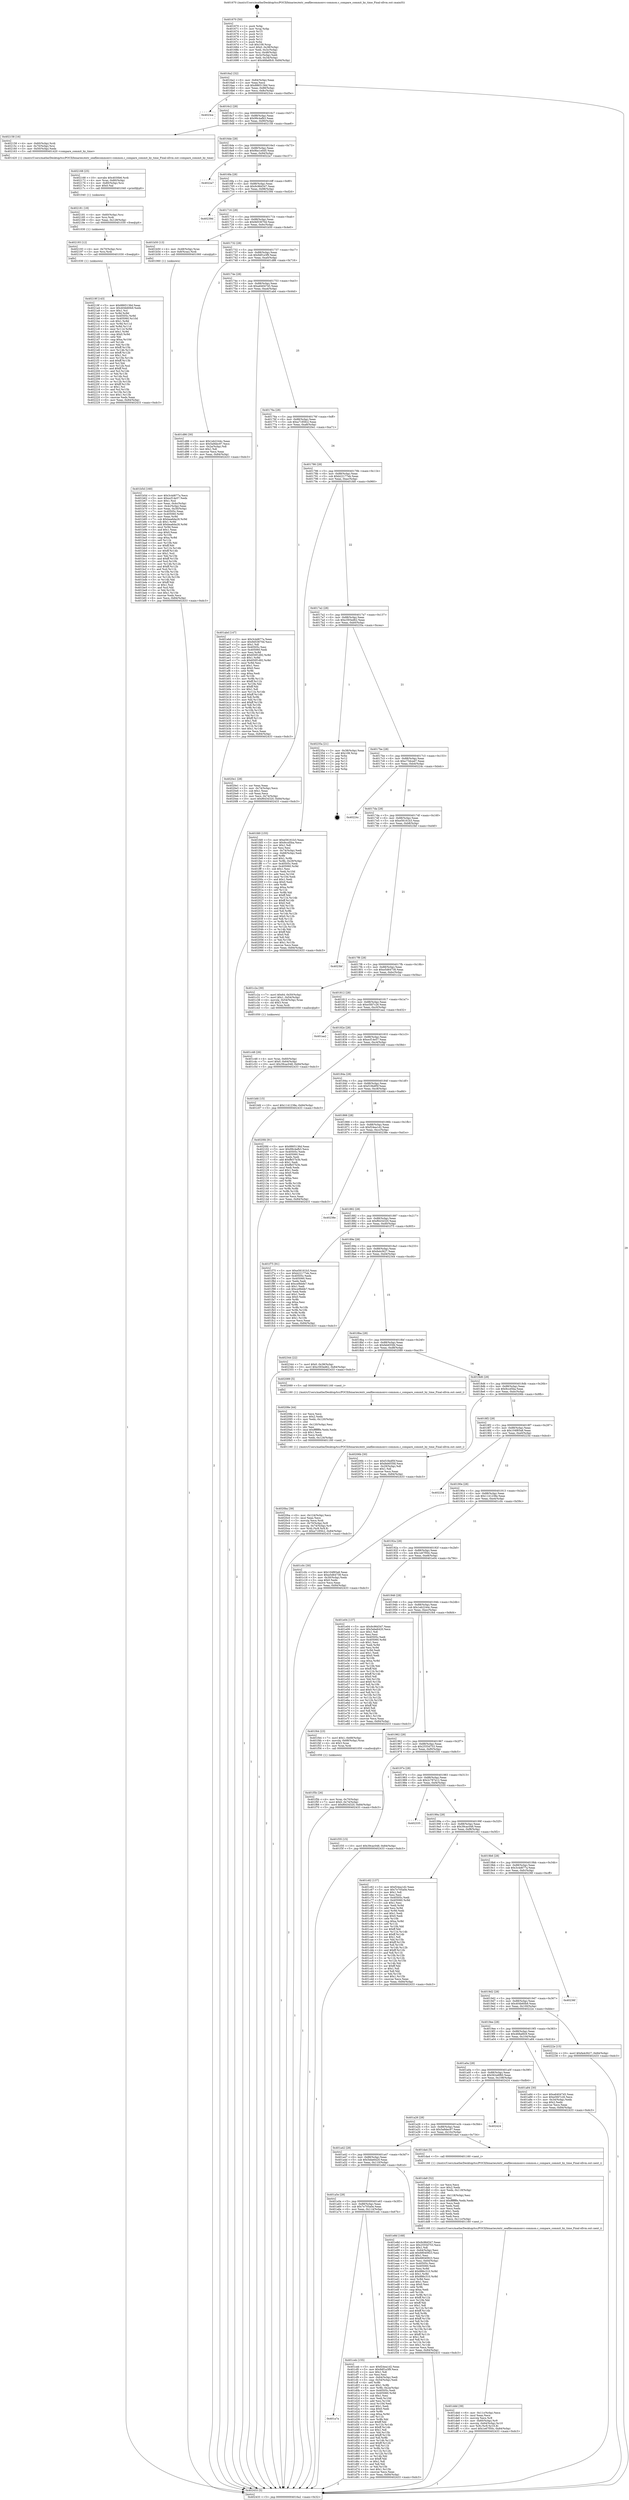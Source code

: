 digraph "0x401670" {
  label = "0x401670 (/mnt/c/Users/mathe/Desktop/tcc/POCII/binaries/extr_seafilecommonvc-common.c_compare_commit_by_time_Final-ollvm.out::main(0))"
  labelloc = "t"
  node[shape=record]

  Entry [label="",width=0.3,height=0.3,shape=circle,fillcolor=black,style=filled]
  "0x4016a2" [label="{
     0x4016a2 [32]\l
     | [instrs]\l
     &nbsp;&nbsp;0x4016a2 \<+6\>: mov -0x84(%rbp),%eax\l
     &nbsp;&nbsp;0x4016a8 \<+2\>: mov %eax,%ecx\l
     &nbsp;&nbsp;0x4016aa \<+6\>: sub $0x8865136d,%ecx\l
     &nbsp;&nbsp;0x4016b0 \<+6\>: mov %eax,-0x88(%rbp)\l
     &nbsp;&nbsp;0x4016b6 \<+6\>: mov %ecx,-0x8c(%rbp)\l
     &nbsp;&nbsp;0x4016bc \<+6\>: je 00000000004023ce \<main+0xd5e\>\l
  }"]
  "0x4023ce" [label="{
     0x4023ce\l
  }", style=dashed]
  "0x4016c2" [label="{
     0x4016c2 [28]\l
     | [instrs]\l
     &nbsp;&nbsp;0x4016c2 \<+5\>: jmp 00000000004016c7 \<main+0x57\>\l
     &nbsp;&nbsp;0x4016c7 \<+6\>: mov -0x88(%rbp),%eax\l
     &nbsp;&nbsp;0x4016cd \<+5\>: sub $0x99c4afb3,%eax\l
     &nbsp;&nbsp;0x4016d2 \<+6\>: mov %eax,-0x90(%rbp)\l
     &nbsp;&nbsp;0x4016d8 \<+6\>: je 0000000000402158 \<main+0xae8\>\l
  }"]
  Exit [label="",width=0.3,height=0.3,shape=circle,fillcolor=black,style=filled,peripheries=2]
  "0x402158" [label="{
     0x402158 [16]\l
     | [instrs]\l
     &nbsp;&nbsp;0x402158 \<+4\>: mov -0x60(%rbp),%rdi\l
     &nbsp;&nbsp;0x40215c \<+4\>: mov -0x70(%rbp),%rsi\l
     &nbsp;&nbsp;0x402160 \<+3\>: mov -0x50(%rbp),%edx\l
     &nbsp;&nbsp;0x402163 \<+5\>: call 0000000000401420 \<compare_commit_by_time\>\l
     | [calls]\l
     &nbsp;&nbsp;0x401420 \{1\} (/mnt/c/Users/mathe/Desktop/tcc/POCII/binaries/extr_seafilecommonvc-common.c_compare_commit_by_time_Final-ollvm.out::compare_commit_by_time)\l
  }"]
  "0x4016de" [label="{
     0x4016de [28]\l
     | [instrs]\l
     &nbsp;&nbsp;0x4016de \<+5\>: jmp 00000000004016e3 \<main+0x73\>\l
     &nbsp;&nbsp;0x4016e3 \<+6\>: mov -0x88(%rbp),%eax\l
     &nbsp;&nbsp;0x4016e9 \<+5\>: sub $0x9be1e0d5,%eax\l
     &nbsp;&nbsp;0x4016ee \<+6\>: mov %eax,-0x94(%rbp)\l
     &nbsp;&nbsp;0x4016f4 \<+6\>: je 00000000004022a7 \<main+0xc37\>\l
  }"]
  "0x40219f" [label="{
     0x40219f [143]\l
     | [instrs]\l
     &nbsp;&nbsp;0x40219f \<+5\>: mov $0x8865136d,%eax\l
     &nbsp;&nbsp;0x4021a4 \<+5\>: mov $0x404b60b9,%edx\l
     &nbsp;&nbsp;0x4021a9 \<+2\>: mov $0x1,%cl\l
     &nbsp;&nbsp;0x4021ab \<+3\>: xor %r8d,%r8d\l
     &nbsp;&nbsp;0x4021ae \<+8\>: mov 0x40505c,%r9d\l
     &nbsp;&nbsp;0x4021b6 \<+8\>: mov 0x405060,%r10d\l
     &nbsp;&nbsp;0x4021be \<+4\>: sub $0x1,%r8d\l
     &nbsp;&nbsp;0x4021c2 \<+3\>: mov %r9d,%r11d\l
     &nbsp;&nbsp;0x4021c5 \<+3\>: add %r8d,%r11d\l
     &nbsp;&nbsp;0x4021c8 \<+4\>: imul %r11d,%r9d\l
     &nbsp;&nbsp;0x4021cc \<+4\>: and $0x1,%r9d\l
     &nbsp;&nbsp;0x4021d0 \<+4\>: cmp $0x0,%r9d\l
     &nbsp;&nbsp;0x4021d4 \<+3\>: sete %bl\l
     &nbsp;&nbsp;0x4021d7 \<+4\>: cmp $0xa,%r10d\l
     &nbsp;&nbsp;0x4021db \<+4\>: setl %r14b\l
     &nbsp;&nbsp;0x4021df \<+3\>: mov %bl,%r15b\l
     &nbsp;&nbsp;0x4021e2 \<+4\>: xor $0xff,%r15b\l
     &nbsp;&nbsp;0x4021e6 \<+3\>: mov %r14b,%r12b\l
     &nbsp;&nbsp;0x4021e9 \<+4\>: xor $0xff,%r12b\l
     &nbsp;&nbsp;0x4021ed \<+3\>: xor $0x1,%cl\l
     &nbsp;&nbsp;0x4021f0 \<+3\>: mov %r15b,%r13b\l
     &nbsp;&nbsp;0x4021f3 \<+4\>: and $0xff,%r13b\l
     &nbsp;&nbsp;0x4021f7 \<+2\>: and %cl,%bl\l
     &nbsp;&nbsp;0x4021f9 \<+3\>: mov %r12b,%sil\l
     &nbsp;&nbsp;0x4021fc \<+4\>: and $0xff,%sil\l
     &nbsp;&nbsp;0x402200 \<+3\>: and %cl,%r14b\l
     &nbsp;&nbsp;0x402203 \<+3\>: or %bl,%r13b\l
     &nbsp;&nbsp;0x402206 \<+3\>: or %r14b,%sil\l
     &nbsp;&nbsp;0x402209 \<+3\>: xor %sil,%r13b\l
     &nbsp;&nbsp;0x40220c \<+3\>: or %r12b,%r15b\l
     &nbsp;&nbsp;0x40220f \<+4\>: xor $0xff,%r15b\l
     &nbsp;&nbsp;0x402213 \<+3\>: or $0x1,%cl\l
     &nbsp;&nbsp;0x402216 \<+3\>: and %cl,%r15b\l
     &nbsp;&nbsp;0x402219 \<+3\>: or %r15b,%r13b\l
     &nbsp;&nbsp;0x40221c \<+4\>: test $0x1,%r13b\l
     &nbsp;&nbsp;0x402220 \<+3\>: cmovne %edx,%eax\l
     &nbsp;&nbsp;0x402223 \<+6\>: mov %eax,-0x84(%rbp)\l
     &nbsp;&nbsp;0x402229 \<+5\>: jmp 0000000000402433 \<main+0xdc3\>\l
  }"]
  "0x4022a7" [label="{
     0x4022a7\l
  }", style=dashed]
  "0x4016fa" [label="{
     0x4016fa [28]\l
     | [instrs]\l
     &nbsp;&nbsp;0x4016fa \<+5\>: jmp 00000000004016ff \<main+0x8f\>\l
     &nbsp;&nbsp;0x4016ff \<+6\>: mov -0x88(%rbp),%eax\l
     &nbsp;&nbsp;0x401705 \<+5\>: sub $0x9c96d347,%eax\l
     &nbsp;&nbsp;0x40170a \<+6\>: mov %eax,-0x98(%rbp)\l
     &nbsp;&nbsp;0x401710 \<+6\>: je 000000000040239d \<main+0xd2d\>\l
  }"]
  "0x402193" [label="{
     0x402193 [12]\l
     | [instrs]\l
     &nbsp;&nbsp;0x402193 \<+4\>: mov -0x70(%rbp),%rsi\l
     &nbsp;&nbsp;0x402197 \<+3\>: mov %rsi,%rdi\l
     &nbsp;&nbsp;0x40219a \<+5\>: call 0000000000401030 \<free@plt\>\l
     | [calls]\l
     &nbsp;&nbsp;0x401030 \{1\} (unknown)\l
  }"]
  "0x40239d" [label="{
     0x40239d\l
  }", style=dashed]
  "0x401716" [label="{
     0x401716 [28]\l
     | [instrs]\l
     &nbsp;&nbsp;0x401716 \<+5\>: jmp 000000000040171b \<main+0xab\>\l
     &nbsp;&nbsp;0x40171b \<+6\>: mov -0x88(%rbp),%eax\l
     &nbsp;&nbsp;0x401721 \<+5\>: sub $0x9d53670d,%eax\l
     &nbsp;&nbsp;0x401726 \<+6\>: mov %eax,-0x9c(%rbp)\l
     &nbsp;&nbsp;0x40172c \<+6\>: je 0000000000401b50 \<main+0x4e0\>\l
  }"]
  "0x402181" [label="{
     0x402181 [18]\l
     | [instrs]\l
     &nbsp;&nbsp;0x402181 \<+4\>: mov -0x60(%rbp),%rsi\l
     &nbsp;&nbsp;0x402185 \<+3\>: mov %rsi,%rdi\l
     &nbsp;&nbsp;0x402188 \<+6\>: mov %eax,-0x128(%rbp)\l
     &nbsp;&nbsp;0x40218e \<+5\>: call 0000000000401030 \<free@plt\>\l
     | [calls]\l
     &nbsp;&nbsp;0x401030 \{1\} (unknown)\l
  }"]
  "0x401b50" [label="{
     0x401b50 [13]\l
     | [instrs]\l
     &nbsp;&nbsp;0x401b50 \<+4\>: mov -0x48(%rbp),%rax\l
     &nbsp;&nbsp;0x401b54 \<+4\>: mov 0x8(%rax),%rdi\l
     &nbsp;&nbsp;0x401b58 \<+5\>: call 0000000000401060 \<atoi@plt\>\l
     | [calls]\l
     &nbsp;&nbsp;0x401060 \{1\} (unknown)\l
  }"]
  "0x401732" [label="{
     0x401732 [28]\l
     | [instrs]\l
     &nbsp;&nbsp;0x401732 \<+5\>: jmp 0000000000401737 \<main+0xc7\>\l
     &nbsp;&nbsp;0x401737 \<+6\>: mov -0x88(%rbp),%eax\l
     &nbsp;&nbsp;0x40173d \<+5\>: sub $0x9df1e3f9,%eax\l
     &nbsp;&nbsp;0x401742 \<+6\>: mov %eax,-0xa0(%rbp)\l
     &nbsp;&nbsp;0x401748 \<+6\>: je 0000000000401d86 \<main+0x716\>\l
  }"]
  "0x402168" [label="{
     0x402168 [25]\l
     | [instrs]\l
     &nbsp;&nbsp;0x402168 \<+10\>: movabs $0x4030b6,%rdi\l
     &nbsp;&nbsp;0x402172 \<+4\>: mov %rax,-0x80(%rbp)\l
     &nbsp;&nbsp;0x402176 \<+4\>: mov -0x80(%rbp),%rsi\l
     &nbsp;&nbsp;0x40217a \<+2\>: mov $0x0,%al\l
     &nbsp;&nbsp;0x40217c \<+5\>: call 0000000000401040 \<printf@plt\>\l
     | [calls]\l
     &nbsp;&nbsp;0x401040 \{1\} (unknown)\l
  }"]
  "0x401d86" [label="{
     0x401d86 [30]\l
     | [instrs]\l
     &nbsp;&nbsp;0x401d86 \<+5\>: mov $0x1eb2244c,%eax\l
     &nbsp;&nbsp;0x401d8b \<+5\>: mov $0x5a9dec97,%ecx\l
     &nbsp;&nbsp;0x401d90 \<+3\>: mov -0x2a(%rbp),%dl\l
     &nbsp;&nbsp;0x401d93 \<+3\>: test $0x1,%dl\l
     &nbsp;&nbsp;0x401d96 \<+3\>: cmovne %ecx,%eax\l
     &nbsp;&nbsp;0x401d99 \<+6\>: mov %eax,-0x84(%rbp)\l
     &nbsp;&nbsp;0x401d9f \<+5\>: jmp 0000000000402433 \<main+0xdc3\>\l
  }"]
  "0x40174e" [label="{
     0x40174e [28]\l
     | [instrs]\l
     &nbsp;&nbsp;0x40174e \<+5\>: jmp 0000000000401753 \<main+0xe3\>\l
     &nbsp;&nbsp;0x401753 \<+6\>: mov -0x88(%rbp),%eax\l
     &nbsp;&nbsp;0x401759 \<+5\>: sub $0xa6404745,%eax\l
     &nbsp;&nbsp;0x40175e \<+6\>: mov %eax,-0xa4(%rbp)\l
     &nbsp;&nbsp;0x401764 \<+6\>: je 0000000000401abd \<main+0x44d\>\l
  }"]
  "0x4020ba" [label="{
     0x4020ba [39]\l
     | [instrs]\l
     &nbsp;&nbsp;0x4020ba \<+6\>: mov -0x124(%rbp),%ecx\l
     &nbsp;&nbsp;0x4020c0 \<+3\>: imul %eax,%ecx\l
     &nbsp;&nbsp;0x4020c3 \<+3\>: movslq %ecx,%rdi\l
     &nbsp;&nbsp;0x4020c6 \<+4\>: mov -0x70(%rbp),%r8\l
     &nbsp;&nbsp;0x4020ca \<+4\>: movslq -0x74(%rbp),%r9\l
     &nbsp;&nbsp;0x4020ce \<+4\>: mov %rdi,(%r8,%r9,8)\l
     &nbsp;&nbsp;0x4020d2 \<+10\>: movl $0xa7185fc2,-0x84(%rbp)\l
     &nbsp;&nbsp;0x4020dc \<+5\>: jmp 0000000000402433 \<main+0xdc3\>\l
  }"]
  "0x401abd" [label="{
     0x401abd [147]\l
     | [instrs]\l
     &nbsp;&nbsp;0x401abd \<+5\>: mov $0x3c4d677a,%eax\l
     &nbsp;&nbsp;0x401ac2 \<+5\>: mov $0x9d53670d,%ecx\l
     &nbsp;&nbsp;0x401ac7 \<+2\>: mov $0x1,%dl\l
     &nbsp;&nbsp;0x401ac9 \<+7\>: mov 0x40505c,%esi\l
     &nbsp;&nbsp;0x401ad0 \<+7\>: mov 0x405060,%edi\l
     &nbsp;&nbsp;0x401ad7 \<+3\>: mov %esi,%r8d\l
     &nbsp;&nbsp;0x401ada \<+7\>: add $0x650f1d92,%r8d\l
     &nbsp;&nbsp;0x401ae1 \<+4\>: sub $0x1,%r8d\l
     &nbsp;&nbsp;0x401ae5 \<+7\>: sub $0x650f1d92,%r8d\l
     &nbsp;&nbsp;0x401aec \<+4\>: imul %r8d,%esi\l
     &nbsp;&nbsp;0x401af0 \<+3\>: and $0x1,%esi\l
     &nbsp;&nbsp;0x401af3 \<+3\>: cmp $0x0,%esi\l
     &nbsp;&nbsp;0x401af6 \<+4\>: sete %r9b\l
     &nbsp;&nbsp;0x401afa \<+3\>: cmp $0xa,%edi\l
     &nbsp;&nbsp;0x401afd \<+4\>: setl %r10b\l
     &nbsp;&nbsp;0x401b01 \<+3\>: mov %r9b,%r11b\l
     &nbsp;&nbsp;0x401b04 \<+4\>: xor $0xff,%r11b\l
     &nbsp;&nbsp;0x401b08 \<+3\>: mov %r10b,%bl\l
     &nbsp;&nbsp;0x401b0b \<+3\>: xor $0xff,%bl\l
     &nbsp;&nbsp;0x401b0e \<+3\>: xor $0x1,%dl\l
     &nbsp;&nbsp;0x401b11 \<+3\>: mov %r11b,%r14b\l
     &nbsp;&nbsp;0x401b14 \<+4\>: and $0xff,%r14b\l
     &nbsp;&nbsp;0x401b18 \<+3\>: and %dl,%r9b\l
     &nbsp;&nbsp;0x401b1b \<+3\>: mov %bl,%r15b\l
     &nbsp;&nbsp;0x401b1e \<+4\>: and $0xff,%r15b\l
     &nbsp;&nbsp;0x401b22 \<+3\>: and %dl,%r10b\l
     &nbsp;&nbsp;0x401b25 \<+3\>: or %r9b,%r14b\l
     &nbsp;&nbsp;0x401b28 \<+3\>: or %r10b,%r15b\l
     &nbsp;&nbsp;0x401b2b \<+3\>: xor %r15b,%r14b\l
     &nbsp;&nbsp;0x401b2e \<+3\>: or %bl,%r11b\l
     &nbsp;&nbsp;0x401b31 \<+4\>: xor $0xff,%r11b\l
     &nbsp;&nbsp;0x401b35 \<+3\>: or $0x1,%dl\l
     &nbsp;&nbsp;0x401b38 \<+3\>: and %dl,%r11b\l
     &nbsp;&nbsp;0x401b3b \<+3\>: or %r11b,%r14b\l
     &nbsp;&nbsp;0x401b3e \<+4\>: test $0x1,%r14b\l
     &nbsp;&nbsp;0x401b42 \<+3\>: cmovne %ecx,%eax\l
     &nbsp;&nbsp;0x401b45 \<+6\>: mov %eax,-0x84(%rbp)\l
     &nbsp;&nbsp;0x401b4b \<+5\>: jmp 0000000000402433 \<main+0xdc3\>\l
  }"]
  "0x40176a" [label="{
     0x40176a [28]\l
     | [instrs]\l
     &nbsp;&nbsp;0x40176a \<+5\>: jmp 000000000040176f \<main+0xff\>\l
     &nbsp;&nbsp;0x40176f \<+6\>: mov -0x88(%rbp),%eax\l
     &nbsp;&nbsp;0x401775 \<+5\>: sub $0xa7185fc2,%eax\l
     &nbsp;&nbsp;0x40177a \<+6\>: mov %eax,-0xa8(%rbp)\l
     &nbsp;&nbsp;0x401780 \<+6\>: je 00000000004020e1 \<main+0xa71\>\l
  }"]
  "0x40208e" [label="{
     0x40208e [44]\l
     | [instrs]\l
     &nbsp;&nbsp;0x40208e \<+2\>: xor %ecx,%ecx\l
     &nbsp;&nbsp;0x402090 \<+5\>: mov $0x2,%edx\l
     &nbsp;&nbsp;0x402095 \<+6\>: mov %edx,-0x120(%rbp)\l
     &nbsp;&nbsp;0x40209b \<+1\>: cltd\l
     &nbsp;&nbsp;0x40209c \<+6\>: mov -0x120(%rbp),%esi\l
     &nbsp;&nbsp;0x4020a2 \<+2\>: idiv %esi\l
     &nbsp;&nbsp;0x4020a4 \<+6\>: imul $0xfffffffe,%edx,%edx\l
     &nbsp;&nbsp;0x4020aa \<+3\>: sub $0x1,%ecx\l
     &nbsp;&nbsp;0x4020ad \<+2\>: sub %ecx,%edx\l
     &nbsp;&nbsp;0x4020af \<+6\>: mov %edx,-0x124(%rbp)\l
     &nbsp;&nbsp;0x4020b5 \<+5\>: call 0000000000401160 \<next_i\>\l
     | [calls]\l
     &nbsp;&nbsp;0x401160 \{1\} (/mnt/c/Users/mathe/Desktop/tcc/POCII/binaries/extr_seafilecommonvc-common.c_compare_commit_by_time_Final-ollvm.out::next_i)\l
  }"]
  "0x4020e1" [label="{
     0x4020e1 [28]\l
     | [instrs]\l
     &nbsp;&nbsp;0x4020e1 \<+2\>: xor %eax,%eax\l
     &nbsp;&nbsp;0x4020e3 \<+3\>: mov -0x74(%rbp),%ecx\l
     &nbsp;&nbsp;0x4020e6 \<+3\>: sub $0x1,%eax\l
     &nbsp;&nbsp;0x4020e9 \<+2\>: sub %eax,%ecx\l
     &nbsp;&nbsp;0x4020eb \<+3\>: mov %ecx,-0x74(%rbp)\l
     &nbsp;&nbsp;0x4020ee \<+10\>: movl $0xf6434320,-0x84(%rbp)\l
     &nbsp;&nbsp;0x4020f8 \<+5\>: jmp 0000000000402433 \<main+0xdc3\>\l
  }"]
  "0x401786" [label="{
     0x401786 [28]\l
     | [instrs]\l
     &nbsp;&nbsp;0x401786 \<+5\>: jmp 000000000040178b \<main+0x11b\>\l
     &nbsp;&nbsp;0x40178b \<+6\>: mov -0x88(%rbp),%eax\l
     &nbsp;&nbsp;0x401791 \<+5\>: sub $0xb22177eb,%eax\l
     &nbsp;&nbsp;0x401796 \<+6\>: mov %eax,-0xac(%rbp)\l
     &nbsp;&nbsp;0x40179c \<+6\>: je 0000000000401fd0 \<main+0x960\>\l
  }"]
  "0x401f5b" [label="{
     0x401f5b [26]\l
     | [instrs]\l
     &nbsp;&nbsp;0x401f5b \<+4\>: mov %rax,-0x70(%rbp)\l
     &nbsp;&nbsp;0x401f5f \<+7\>: movl $0x0,-0x74(%rbp)\l
     &nbsp;&nbsp;0x401f66 \<+10\>: movl $0xf6434320,-0x84(%rbp)\l
     &nbsp;&nbsp;0x401f70 \<+5\>: jmp 0000000000402433 \<main+0xdc3\>\l
  }"]
  "0x401fd0" [label="{
     0x401fd0 [155]\l
     | [instrs]\l
     &nbsp;&nbsp;0x401fd0 \<+5\>: mov $0xe56161b3,%eax\l
     &nbsp;&nbsp;0x401fd5 \<+5\>: mov $0x9ccd5ba,%ecx\l
     &nbsp;&nbsp;0x401fda \<+2\>: mov $0x1,%dl\l
     &nbsp;&nbsp;0x401fdc \<+2\>: xor %esi,%esi\l
     &nbsp;&nbsp;0x401fde \<+3\>: mov -0x74(%rbp),%edi\l
     &nbsp;&nbsp;0x401fe1 \<+3\>: cmp -0x68(%rbp),%edi\l
     &nbsp;&nbsp;0x401fe4 \<+4\>: setl %r8b\l
     &nbsp;&nbsp;0x401fe8 \<+4\>: and $0x1,%r8b\l
     &nbsp;&nbsp;0x401fec \<+4\>: mov %r8b,-0x29(%rbp)\l
     &nbsp;&nbsp;0x401ff0 \<+7\>: mov 0x40505c,%edi\l
     &nbsp;&nbsp;0x401ff7 \<+8\>: mov 0x405060,%r9d\l
     &nbsp;&nbsp;0x401fff \<+3\>: sub $0x1,%esi\l
     &nbsp;&nbsp;0x402002 \<+3\>: mov %edi,%r10d\l
     &nbsp;&nbsp;0x402005 \<+3\>: add %esi,%r10d\l
     &nbsp;&nbsp;0x402008 \<+4\>: imul %r10d,%edi\l
     &nbsp;&nbsp;0x40200c \<+3\>: and $0x1,%edi\l
     &nbsp;&nbsp;0x40200f \<+3\>: cmp $0x0,%edi\l
     &nbsp;&nbsp;0x402012 \<+4\>: sete %r8b\l
     &nbsp;&nbsp;0x402016 \<+4\>: cmp $0xa,%r9d\l
     &nbsp;&nbsp;0x40201a \<+4\>: setl %r11b\l
     &nbsp;&nbsp;0x40201e \<+3\>: mov %r8b,%bl\l
     &nbsp;&nbsp;0x402021 \<+3\>: xor $0xff,%bl\l
     &nbsp;&nbsp;0x402024 \<+3\>: mov %r11b,%r14b\l
     &nbsp;&nbsp;0x402027 \<+4\>: xor $0xff,%r14b\l
     &nbsp;&nbsp;0x40202b \<+3\>: xor $0x0,%dl\l
     &nbsp;&nbsp;0x40202e \<+3\>: mov %bl,%r15b\l
     &nbsp;&nbsp;0x402031 \<+4\>: and $0x0,%r15b\l
     &nbsp;&nbsp;0x402035 \<+3\>: and %dl,%r8b\l
     &nbsp;&nbsp;0x402038 \<+3\>: mov %r14b,%r12b\l
     &nbsp;&nbsp;0x40203b \<+4\>: and $0x0,%r12b\l
     &nbsp;&nbsp;0x40203f \<+3\>: and %dl,%r11b\l
     &nbsp;&nbsp;0x402042 \<+3\>: or %r8b,%r15b\l
     &nbsp;&nbsp;0x402045 \<+3\>: or %r11b,%r12b\l
     &nbsp;&nbsp;0x402048 \<+3\>: xor %r12b,%r15b\l
     &nbsp;&nbsp;0x40204b \<+3\>: or %r14b,%bl\l
     &nbsp;&nbsp;0x40204e \<+3\>: xor $0xff,%bl\l
     &nbsp;&nbsp;0x402051 \<+3\>: or $0x0,%dl\l
     &nbsp;&nbsp;0x402054 \<+2\>: and %dl,%bl\l
     &nbsp;&nbsp;0x402056 \<+3\>: or %bl,%r15b\l
     &nbsp;&nbsp;0x402059 \<+4\>: test $0x1,%r15b\l
     &nbsp;&nbsp;0x40205d \<+3\>: cmovne %ecx,%eax\l
     &nbsp;&nbsp;0x402060 \<+6\>: mov %eax,-0x84(%rbp)\l
     &nbsp;&nbsp;0x402066 \<+5\>: jmp 0000000000402433 \<main+0xdc3\>\l
  }"]
  "0x4017a2" [label="{
     0x4017a2 [28]\l
     | [instrs]\l
     &nbsp;&nbsp;0x4017a2 \<+5\>: jmp 00000000004017a7 \<main+0x137\>\l
     &nbsp;&nbsp;0x4017a7 \<+6\>: mov -0x88(%rbp),%eax\l
     &nbsp;&nbsp;0x4017ad \<+5\>: sub $0xc593ed62,%eax\l
     &nbsp;&nbsp;0x4017b2 \<+6\>: mov %eax,-0xb0(%rbp)\l
     &nbsp;&nbsp;0x4017b8 \<+6\>: je 000000000040235a \<main+0xcea\>\l
  }"]
  "0x401ddd" [label="{
     0x401ddd [39]\l
     | [instrs]\l
     &nbsp;&nbsp;0x401ddd \<+6\>: mov -0x11c(%rbp),%ecx\l
     &nbsp;&nbsp;0x401de3 \<+3\>: imul %eax,%ecx\l
     &nbsp;&nbsp;0x401de6 \<+3\>: movslq %ecx,%r8\l
     &nbsp;&nbsp;0x401de9 \<+4\>: mov -0x60(%rbp),%r9\l
     &nbsp;&nbsp;0x401ded \<+4\>: movslq -0x64(%rbp),%r10\l
     &nbsp;&nbsp;0x401df1 \<+4\>: mov %r8,(%r9,%r10,8)\l
     &nbsp;&nbsp;0x401df5 \<+10\>: movl $0x1e67f50c,-0x84(%rbp)\l
     &nbsp;&nbsp;0x401dff \<+5\>: jmp 0000000000402433 \<main+0xdc3\>\l
  }"]
  "0x40235a" [label="{
     0x40235a [21]\l
     | [instrs]\l
     &nbsp;&nbsp;0x40235a \<+3\>: mov -0x38(%rbp),%eax\l
     &nbsp;&nbsp;0x40235d \<+7\>: add $0x108,%rsp\l
     &nbsp;&nbsp;0x402364 \<+1\>: pop %rbx\l
     &nbsp;&nbsp;0x402365 \<+2\>: pop %r12\l
     &nbsp;&nbsp;0x402367 \<+2\>: pop %r13\l
     &nbsp;&nbsp;0x402369 \<+2\>: pop %r14\l
     &nbsp;&nbsp;0x40236b \<+2\>: pop %r15\l
     &nbsp;&nbsp;0x40236d \<+1\>: pop %rbp\l
     &nbsp;&nbsp;0x40236e \<+1\>: ret\l
  }"]
  "0x4017be" [label="{
     0x4017be [28]\l
     | [instrs]\l
     &nbsp;&nbsp;0x4017be \<+5\>: jmp 00000000004017c3 \<main+0x153\>\l
     &nbsp;&nbsp;0x4017c3 \<+6\>: mov -0x88(%rbp),%eax\l
     &nbsp;&nbsp;0x4017c9 \<+5\>: sub $0xc73dced7,%eax\l
     &nbsp;&nbsp;0x4017ce \<+6\>: mov %eax,-0xb4(%rbp)\l
     &nbsp;&nbsp;0x4017d4 \<+6\>: je 000000000040224c \<main+0xbdc\>\l
  }"]
  "0x401da9" [label="{
     0x401da9 [52]\l
     | [instrs]\l
     &nbsp;&nbsp;0x401da9 \<+2\>: xor %ecx,%ecx\l
     &nbsp;&nbsp;0x401dab \<+5\>: mov $0x2,%edx\l
     &nbsp;&nbsp;0x401db0 \<+6\>: mov %edx,-0x118(%rbp)\l
     &nbsp;&nbsp;0x401db6 \<+1\>: cltd\l
     &nbsp;&nbsp;0x401db7 \<+6\>: mov -0x118(%rbp),%esi\l
     &nbsp;&nbsp;0x401dbd \<+2\>: idiv %esi\l
     &nbsp;&nbsp;0x401dbf \<+6\>: imul $0xfffffffe,%edx,%edx\l
     &nbsp;&nbsp;0x401dc5 \<+2\>: mov %ecx,%edi\l
     &nbsp;&nbsp;0x401dc7 \<+2\>: sub %edx,%edi\l
     &nbsp;&nbsp;0x401dc9 \<+2\>: mov %ecx,%edx\l
     &nbsp;&nbsp;0x401dcb \<+3\>: sub $0x1,%edx\l
     &nbsp;&nbsp;0x401dce \<+2\>: add %edx,%edi\l
     &nbsp;&nbsp;0x401dd0 \<+2\>: sub %edi,%ecx\l
     &nbsp;&nbsp;0x401dd2 \<+6\>: mov %ecx,-0x11c(%rbp)\l
     &nbsp;&nbsp;0x401dd8 \<+5\>: call 0000000000401160 \<next_i\>\l
     | [calls]\l
     &nbsp;&nbsp;0x401160 \{1\} (/mnt/c/Users/mathe/Desktop/tcc/POCII/binaries/extr_seafilecommonvc-common.c_compare_commit_by_time_Final-ollvm.out::next_i)\l
  }"]
  "0x40224c" [label="{
     0x40224c\l
  }", style=dashed]
  "0x4017da" [label="{
     0x4017da [28]\l
     | [instrs]\l
     &nbsp;&nbsp;0x4017da \<+5\>: jmp 00000000004017df \<main+0x16f\>\l
     &nbsp;&nbsp;0x4017df \<+6\>: mov -0x88(%rbp),%eax\l
     &nbsp;&nbsp;0x4017e5 \<+5\>: sub $0xe56161b3,%eax\l
     &nbsp;&nbsp;0x4017ea \<+6\>: mov %eax,-0xb8(%rbp)\l
     &nbsp;&nbsp;0x4017f0 \<+6\>: je 00000000004023bf \<main+0xd4f\>\l
  }"]
  "0x401a7a" [label="{
     0x401a7a\l
  }", style=dashed]
  "0x4023bf" [label="{
     0x4023bf\l
  }", style=dashed]
  "0x4017f6" [label="{
     0x4017f6 [28]\l
     | [instrs]\l
     &nbsp;&nbsp;0x4017f6 \<+5\>: jmp 00000000004017fb \<main+0x18b\>\l
     &nbsp;&nbsp;0x4017fb \<+6\>: mov -0x88(%rbp),%eax\l
     &nbsp;&nbsp;0x401801 \<+5\>: sub $0xe5d64738,%eax\l
     &nbsp;&nbsp;0x401806 \<+6\>: mov %eax,-0xbc(%rbp)\l
     &nbsp;&nbsp;0x40180c \<+6\>: je 0000000000401c2a \<main+0x5ba\>\l
  }"]
  "0x401ceb" [label="{
     0x401ceb [155]\l
     | [instrs]\l
     &nbsp;&nbsp;0x401ceb \<+5\>: mov $0xf24ea1d2,%eax\l
     &nbsp;&nbsp;0x401cf0 \<+5\>: mov $0x9df1e3f9,%ecx\l
     &nbsp;&nbsp;0x401cf5 \<+2\>: mov $0x1,%dl\l
     &nbsp;&nbsp;0x401cf7 \<+2\>: xor %esi,%esi\l
     &nbsp;&nbsp;0x401cf9 \<+3\>: mov -0x64(%rbp),%edi\l
     &nbsp;&nbsp;0x401cfc \<+3\>: cmp -0x54(%rbp),%edi\l
     &nbsp;&nbsp;0x401cff \<+4\>: setl %r8b\l
     &nbsp;&nbsp;0x401d03 \<+4\>: and $0x1,%r8b\l
     &nbsp;&nbsp;0x401d07 \<+4\>: mov %r8b,-0x2a(%rbp)\l
     &nbsp;&nbsp;0x401d0b \<+7\>: mov 0x40505c,%edi\l
     &nbsp;&nbsp;0x401d12 \<+8\>: mov 0x405060,%r9d\l
     &nbsp;&nbsp;0x401d1a \<+3\>: sub $0x1,%esi\l
     &nbsp;&nbsp;0x401d1d \<+3\>: mov %edi,%r10d\l
     &nbsp;&nbsp;0x401d20 \<+3\>: add %esi,%r10d\l
     &nbsp;&nbsp;0x401d23 \<+4\>: imul %r10d,%edi\l
     &nbsp;&nbsp;0x401d27 \<+3\>: and $0x1,%edi\l
     &nbsp;&nbsp;0x401d2a \<+3\>: cmp $0x0,%edi\l
     &nbsp;&nbsp;0x401d2d \<+4\>: sete %r8b\l
     &nbsp;&nbsp;0x401d31 \<+4\>: cmp $0xa,%r9d\l
     &nbsp;&nbsp;0x401d35 \<+4\>: setl %r11b\l
     &nbsp;&nbsp;0x401d39 \<+3\>: mov %r8b,%bl\l
     &nbsp;&nbsp;0x401d3c \<+3\>: xor $0xff,%bl\l
     &nbsp;&nbsp;0x401d3f \<+3\>: mov %r11b,%r14b\l
     &nbsp;&nbsp;0x401d42 \<+4\>: xor $0xff,%r14b\l
     &nbsp;&nbsp;0x401d46 \<+3\>: xor $0x1,%dl\l
     &nbsp;&nbsp;0x401d49 \<+3\>: mov %bl,%r15b\l
     &nbsp;&nbsp;0x401d4c \<+4\>: and $0xff,%r15b\l
     &nbsp;&nbsp;0x401d50 \<+3\>: and %dl,%r8b\l
     &nbsp;&nbsp;0x401d53 \<+3\>: mov %r14b,%r12b\l
     &nbsp;&nbsp;0x401d56 \<+4\>: and $0xff,%r12b\l
     &nbsp;&nbsp;0x401d5a \<+3\>: and %dl,%r11b\l
     &nbsp;&nbsp;0x401d5d \<+3\>: or %r8b,%r15b\l
     &nbsp;&nbsp;0x401d60 \<+3\>: or %r11b,%r12b\l
     &nbsp;&nbsp;0x401d63 \<+3\>: xor %r12b,%r15b\l
     &nbsp;&nbsp;0x401d66 \<+3\>: or %r14b,%bl\l
     &nbsp;&nbsp;0x401d69 \<+3\>: xor $0xff,%bl\l
     &nbsp;&nbsp;0x401d6c \<+3\>: or $0x1,%dl\l
     &nbsp;&nbsp;0x401d6f \<+2\>: and %dl,%bl\l
     &nbsp;&nbsp;0x401d71 \<+3\>: or %bl,%r15b\l
     &nbsp;&nbsp;0x401d74 \<+4\>: test $0x1,%r15b\l
     &nbsp;&nbsp;0x401d78 \<+3\>: cmovne %ecx,%eax\l
     &nbsp;&nbsp;0x401d7b \<+6\>: mov %eax,-0x84(%rbp)\l
     &nbsp;&nbsp;0x401d81 \<+5\>: jmp 0000000000402433 \<main+0xdc3\>\l
  }"]
  "0x401c2a" [label="{
     0x401c2a [30]\l
     | [instrs]\l
     &nbsp;&nbsp;0x401c2a \<+7\>: movl $0x64,-0x50(%rbp)\l
     &nbsp;&nbsp;0x401c31 \<+7\>: movl $0x1,-0x54(%rbp)\l
     &nbsp;&nbsp;0x401c38 \<+4\>: movslq -0x54(%rbp),%rax\l
     &nbsp;&nbsp;0x401c3c \<+4\>: shl $0x3,%rax\l
     &nbsp;&nbsp;0x401c40 \<+3\>: mov %rax,%rdi\l
     &nbsp;&nbsp;0x401c43 \<+5\>: call 0000000000401050 \<malloc@plt\>\l
     | [calls]\l
     &nbsp;&nbsp;0x401050 \{1\} (unknown)\l
  }"]
  "0x401812" [label="{
     0x401812 [28]\l
     | [instrs]\l
     &nbsp;&nbsp;0x401812 \<+5\>: jmp 0000000000401817 \<main+0x1a7\>\l
     &nbsp;&nbsp;0x401817 \<+6\>: mov -0x88(%rbp),%eax\l
     &nbsp;&nbsp;0x40181d \<+5\>: sub $0xe5fd7c26,%eax\l
     &nbsp;&nbsp;0x401822 \<+6\>: mov %eax,-0xc0(%rbp)\l
     &nbsp;&nbsp;0x401828 \<+6\>: je 0000000000401aa2 \<main+0x432\>\l
  }"]
  "0x401a5e" [label="{
     0x401a5e [28]\l
     | [instrs]\l
     &nbsp;&nbsp;0x401a5e \<+5\>: jmp 0000000000401a63 \<main+0x3f3\>\l
     &nbsp;&nbsp;0x401a63 \<+6\>: mov -0x88(%rbp),%eax\l
     &nbsp;&nbsp;0x401a69 \<+5\>: sub $0x7e705a0e,%eax\l
     &nbsp;&nbsp;0x401a6e \<+6\>: mov %eax,-0x114(%rbp)\l
     &nbsp;&nbsp;0x401a74 \<+6\>: je 0000000000401ceb \<main+0x67b\>\l
  }"]
  "0x401aa2" [label="{
     0x401aa2\l
  }", style=dashed]
  "0x40182e" [label="{
     0x40182e [28]\l
     | [instrs]\l
     &nbsp;&nbsp;0x40182e \<+5\>: jmp 0000000000401833 \<main+0x1c3\>\l
     &nbsp;&nbsp;0x401833 \<+6\>: mov -0x88(%rbp),%eax\l
     &nbsp;&nbsp;0x401839 \<+5\>: sub $0xecf14e57,%eax\l
     &nbsp;&nbsp;0x40183e \<+6\>: mov %eax,-0xc4(%rbp)\l
     &nbsp;&nbsp;0x401844 \<+6\>: je 0000000000401bfd \<main+0x58d\>\l
  }"]
  "0x401e8d" [label="{
     0x401e8d [168]\l
     | [instrs]\l
     &nbsp;&nbsp;0x401e8d \<+5\>: mov $0x9c96d347,%eax\l
     &nbsp;&nbsp;0x401e92 \<+5\>: mov $0x2555d753,%ecx\l
     &nbsp;&nbsp;0x401e97 \<+2\>: mov $0x1,%dl\l
     &nbsp;&nbsp;0x401e99 \<+3\>: mov -0x64(%rbp),%esi\l
     &nbsp;&nbsp;0x401e9c \<+6\>: add $0x68040923,%esi\l
     &nbsp;&nbsp;0x401ea2 \<+3\>: add $0x1,%esi\l
     &nbsp;&nbsp;0x401ea5 \<+6\>: sub $0x68040923,%esi\l
     &nbsp;&nbsp;0x401eab \<+3\>: mov %esi,-0x64(%rbp)\l
     &nbsp;&nbsp;0x401eae \<+7\>: mov 0x40505c,%esi\l
     &nbsp;&nbsp;0x401eb5 \<+7\>: mov 0x405060,%edi\l
     &nbsp;&nbsp;0x401ebc \<+3\>: mov %esi,%r8d\l
     &nbsp;&nbsp;0x401ebf \<+7\>: add $0x886c310,%r8d\l
     &nbsp;&nbsp;0x401ec6 \<+4\>: sub $0x1,%r8d\l
     &nbsp;&nbsp;0x401eca \<+7\>: sub $0x886c310,%r8d\l
     &nbsp;&nbsp;0x401ed1 \<+4\>: imul %r8d,%esi\l
     &nbsp;&nbsp;0x401ed5 \<+3\>: and $0x1,%esi\l
     &nbsp;&nbsp;0x401ed8 \<+3\>: cmp $0x0,%esi\l
     &nbsp;&nbsp;0x401edb \<+4\>: sete %r9b\l
     &nbsp;&nbsp;0x401edf \<+3\>: cmp $0xa,%edi\l
     &nbsp;&nbsp;0x401ee2 \<+4\>: setl %r10b\l
     &nbsp;&nbsp;0x401ee6 \<+3\>: mov %r9b,%r11b\l
     &nbsp;&nbsp;0x401ee9 \<+4\>: xor $0xff,%r11b\l
     &nbsp;&nbsp;0x401eed \<+3\>: mov %r10b,%bl\l
     &nbsp;&nbsp;0x401ef0 \<+3\>: xor $0xff,%bl\l
     &nbsp;&nbsp;0x401ef3 \<+3\>: xor $0x1,%dl\l
     &nbsp;&nbsp;0x401ef6 \<+3\>: mov %r11b,%r14b\l
     &nbsp;&nbsp;0x401ef9 \<+4\>: and $0xff,%r14b\l
     &nbsp;&nbsp;0x401efd \<+3\>: and %dl,%r9b\l
     &nbsp;&nbsp;0x401f00 \<+3\>: mov %bl,%r15b\l
     &nbsp;&nbsp;0x401f03 \<+4\>: and $0xff,%r15b\l
     &nbsp;&nbsp;0x401f07 \<+3\>: and %dl,%r10b\l
     &nbsp;&nbsp;0x401f0a \<+3\>: or %r9b,%r14b\l
     &nbsp;&nbsp;0x401f0d \<+3\>: or %r10b,%r15b\l
     &nbsp;&nbsp;0x401f10 \<+3\>: xor %r15b,%r14b\l
     &nbsp;&nbsp;0x401f13 \<+3\>: or %bl,%r11b\l
     &nbsp;&nbsp;0x401f16 \<+4\>: xor $0xff,%r11b\l
     &nbsp;&nbsp;0x401f1a \<+3\>: or $0x1,%dl\l
     &nbsp;&nbsp;0x401f1d \<+3\>: and %dl,%r11b\l
     &nbsp;&nbsp;0x401f20 \<+3\>: or %r11b,%r14b\l
     &nbsp;&nbsp;0x401f23 \<+4\>: test $0x1,%r14b\l
     &nbsp;&nbsp;0x401f27 \<+3\>: cmovne %ecx,%eax\l
     &nbsp;&nbsp;0x401f2a \<+6\>: mov %eax,-0x84(%rbp)\l
     &nbsp;&nbsp;0x401f30 \<+5\>: jmp 0000000000402433 \<main+0xdc3\>\l
  }"]
  "0x401bfd" [label="{
     0x401bfd [15]\l
     | [instrs]\l
     &nbsp;&nbsp;0x401bfd \<+10\>: movl $0x1141238e,-0x84(%rbp)\l
     &nbsp;&nbsp;0x401c07 \<+5\>: jmp 0000000000402433 \<main+0xdc3\>\l
  }"]
  "0x40184a" [label="{
     0x40184a [28]\l
     | [instrs]\l
     &nbsp;&nbsp;0x40184a \<+5\>: jmp 000000000040184f \<main+0x1df\>\l
     &nbsp;&nbsp;0x40184f \<+6\>: mov -0x88(%rbp),%eax\l
     &nbsp;&nbsp;0x401855 \<+5\>: sub $0xf10bdf5f,%eax\l
     &nbsp;&nbsp;0x40185a \<+6\>: mov %eax,-0xc8(%rbp)\l
     &nbsp;&nbsp;0x401860 \<+6\>: je 00000000004020fd \<main+0xa8d\>\l
  }"]
  "0x401a42" [label="{
     0x401a42 [28]\l
     | [instrs]\l
     &nbsp;&nbsp;0x401a42 \<+5\>: jmp 0000000000401a47 \<main+0x3d7\>\l
     &nbsp;&nbsp;0x401a47 \<+6\>: mov -0x88(%rbp),%eax\l
     &nbsp;&nbsp;0x401a4d \<+5\>: sub $0x5ebe6420,%eax\l
     &nbsp;&nbsp;0x401a52 \<+6\>: mov %eax,-0x110(%rbp)\l
     &nbsp;&nbsp;0x401a58 \<+6\>: je 0000000000401e8d \<main+0x81d\>\l
  }"]
  "0x4020fd" [label="{
     0x4020fd [91]\l
     | [instrs]\l
     &nbsp;&nbsp;0x4020fd \<+5\>: mov $0x8865136d,%eax\l
     &nbsp;&nbsp;0x402102 \<+5\>: mov $0x99c4afb3,%ecx\l
     &nbsp;&nbsp;0x402107 \<+7\>: mov 0x40505c,%edx\l
     &nbsp;&nbsp;0x40210e \<+7\>: mov 0x405060,%esi\l
     &nbsp;&nbsp;0x402115 \<+2\>: mov %edx,%edi\l
     &nbsp;&nbsp;0x402117 \<+6\>: add $0xffe57b3b,%edi\l
     &nbsp;&nbsp;0x40211d \<+3\>: sub $0x1,%edi\l
     &nbsp;&nbsp;0x402120 \<+6\>: sub $0xffe57b3b,%edi\l
     &nbsp;&nbsp;0x402126 \<+3\>: imul %edi,%edx\l
     &nbsp;&nbsp;0x402129 \<+3\>: and $0x1,%edx\l
     &nbsp;&nbsp;0x40212c \<+3\>: cmp $0x0,%edx\l
     &nbsp;&nbsp;0x40212f \<+4\>: sete %r8b\l
     &nbsp;&nbsp;0x402133 \<+3\>: cmp $0xa,%esi\l
     &nbsp;&nbsp;0x402136 \<+4\>: setl %r9b\l
     &nbsp;&nbsp;0x40213a \<+3\>: mov %r8b,%r10b\l
     &nbsp;&nbsp;0x40213d \<+3\>: and %r9b,%r10b\l
     &nbsp;&nbsp;0x402140 \<+3\>: xor %r9b,%r8b\l
     &nbsp;&nbsp;0x402143 \<+3\>: or %r8b,%r10b\l
     &nbsp;&nbsp;0x402146 \<+4\>: test $0x1,%r10b\l
     &nbsp;&nbsp;0x40214a \<+3\>: cmovne %ecx,%eax\l
     &nbsp;&nbsp;0x40214d \<+6\>: mov %eax,-0x84(%rbp)\l
     &nbsp;&nbsp;0x402153 \<+5\>: jmp 0000000000402433 \<main+0xdc3\>\l
  }"]
  "0x401866" [label="{
     0x401866 [28]\l
     | [instrs]\l
     &nbsp;&nbsp;0x401866 \<+5\>: jmp 000000000040186b \<main+0x1fb\>\l
     &nbsp;&nbsp;0x40186b \<+6\>: mov -0x88(%rbp),%eax\l
     &nbsp;&nbsp;0x401871 \<+5\>: sub $0xf24ea1d2,%eax\l
     &nbsp;&nbsp;0x401876 \<+6\>: mov %eax,-0xcc(%rbp)\l
     &nbsp;&nbsp;0x40187c \<+6\>: je 000000000040238e \<main+0xd1e\>\l
  }"]
  "0x401da4" [label="{
     0x401da4 [5]\l
     | [instrs]\l
     &nbsp;&nbsp;0x401da4 \<+5\>: call 0000000000401160 \<next_i\>\l
     | [calls]\l
     &nbsp;&nbsp;0x401160 \{1\} (/mnt/c/Users/mathe/Desktop/tcc/POCII/binaries/extr_seafilecommonvc-common.c_compare_commit_by_time_Final-ollvm.out::next_i)\l
  }"]
  "0x40238e" [label="{
     0x40238e\l
  }", style=dashed]
  "0x401882" [label="{
     0x401882 [28]\l
     | [instrs]\l
     &nbsp;&nbsp;0x401882 \<+5\>: jmp 0000000000401887 \<main+0x217\>\l
     &nbsp;&nbsp;0x401887 \<+6\>: mov -0x88(%rbp),%eax\l
     &nbsp;&nbsp;0x40188d \<+5\>: sub $0xf6434320,%eax\l
     &nbsp;&nbsp;0x401892 \<+6\>: mov %eax,-0xd0(%rbp)\l
     &nbsp;&nbsp;0x401898 \<+6\>: je 0000000000401f75 \<main+0x905\>\l
  }"]
  "0x401a26" [label="{
     0x401a26 [28]\l
     | [instrs]\l
     &nbsp;&nbsp;0x401a26 \<+5\>: jmp 0000000000401a2b \<main+0x3bb\>\l
     &nbsp;&nbsp;0x401a2b \<+6\>: mov -0x88(%rbp),%eax\l
     &nbsp;&nbsp;0x401a31 \<+5\>: sub $0x5a9dec97,%eax\l
     &nbsp;&nbsp;0x401a36 \<+6\>: mov %eax,-0x10c(%rbp)\l
     &nbsp;&nbsp;0x401a3c \<+6\>: je 0000000000401da4 \<main+0x734\>\l
  }"]
  "0x401f75" [label="{
     0x401f75 [91]\l
     | [instrs]\l
     &nbsp;&nbsp;0x401f75 \<+5\>: mov $0xe56161b3,%eax\l
     &nbsp;&nbsp;0x401f7a \<+5\>: mov $0xb22177eb,%ecx\l
     &nbsp;&nbsp;0x401f7f \<+7\>: mov 0x40505c,%edx\l
     &nbsp;&nbsp;0x401f86 \<+7\>: mov 0x405060,%esi\l
     &nbsp;&nbsp;0x401f8d \<+2\>: mov %edx,%edi\l
     &nbsp;&nbsp;0x401f8f \<+6\>: add $0xce9bbfe7,%edi\l
     &nbsp;&nbsp;0x401f95 \<+3\>: sub $0x1,%edi\l
     &nbsp;&nbsp;0x401f98 \<+6\>: sub $0xce9bbfe7,%edi\l
     &nbsp;&nbsp;0x401f9e \<+3\>: imul %edi,%edx\l
     &nbsp;&nbsp;0x401fa1 \<+3\>: and $0x1,%edx\l
     &nbsp;&nbsp;0x401fa4 \<+3\>: cmp $0x0,%edx\l
     &nbsp;&nbsp;0x401fa7 \<+4\>: sete %r8b\l
     &nbsp;&nbsp;0x401fab \<+3\>: cmp $0xa,%esi\l
     &nbsp;&nbsp;0x401fae \<+4\>: setl %r9b\l
     &nbsp;&nbsp;0x401fb2 \<+3\>: mov %r8b,%r10b\l
     &nbsp;&nbsp;0x401fb5 \<+3\>: and %r9b,%r10b\l
     &nbsp;&nbsp;0x401fb8 \<+3\>: xor %r9b,%r8b\l
     &nbsp;&nbsp;0x401fbb \<+3\>: or %r8b,%r10b\l
     &nbsp;&nbsp;0x401fbe \<+4\>: test $0x1,%r10b\l
     &nbsp;&nbsp;0x401fc2 \<+3\>: cmovne %ecx,%eax\l
     &nbsp;&nbsp;0x401fc5 \<+6\>: mov %eax,-0x84(%rbp)\l
     &nbsp;&nbsp;0x401fcb \<+5\>: jmp 0000000000402433 \<main+0xdc3\>\l
  }"]
  "0x40189e" [label="{
     0x40189e [28]\l
     | [instrs]\l
     &nbsp;&nbsp;0x40189e \<+5\>: jmp 00000000004018a3 \<main+0x233\>\l
     &nbsp;&nbsp;0x4018a3 \<+6\>: mov -0x88(%rbp),%eax\l
     &nbsp;&nbsp;0x4018a9 \<+5\>: sub $0xfa4cf427,%eax\l
     &nbsp;&nbsp;0x4018ae \<+6\>: mov %eax,-0xd4(%rbp)\l
     &nbsp;&nbsp;0x4018b4 \<+6\>: je 0000000000402344 \<main+0xcd4\>\l
  }"]
  "0x402424" [label="{
     0x402424\l
  }", style=dashed]
  "0x402344" [label="{
     0x402344 [22]\l
     | [instrs]\l
     &nbsp;&nbsp;0x402344 \<+7\>: movl $0x0,-0x38(%rbp)\l
     &nbsp;&nbsp;0x40234b \<+10\>: movl $0xc593ed62,-0x84(%rbp)\l
     &nbsp;&nbsp;0x402355 \<+5\>: jmp 0000000000402433 \<main+0xdc3\>\l
  }"]
  "0x4018ba" [label="{
     0x4018ba [28]\l
     | [instrs]\l
     &nbsp;&nbsp;0x4018ba \<+5\>: jmp 00000000004018bf \<main+0x24f\>\l
     &nbsp;&nbsp;0x4018bf \<+6\>: mov -0x88(%rbp),%eax\l
     &nbsp;&nbsp;0x4018c5 \<+5\>: sub $0xfeb655fd,%eax\l
     &nbsp;&nbsp;0x4018ca \<+6\>: mov %eax,-0xd8(%rbp)\l
     &nbsp;&nbsp;0x4018d0 \<+6\>: je 0000000000402089 \<main+0xa19\>\l
  }"]
  "0x401c48" [label="{
     0x401c48 [26]\l
     | [instrs]\l
     &nbsp;&nbsp;0x401c48 \<+4\>: mov %rax,-0x60(%rbp)\l
     &nbsp;&nbsp;0x401c4c \<+7\>: movl $0x0,-0x64(%rbp)\l
     &nbsp;&nbsp;0x401c53 \<+10\>: movl $0x39cac048,-0x84(%rbp)\l
     &nbsp;&nbsp;0x401c5d \<+5\>: jmp 0000000000402433 \<main+0xdc3\>\l
  }"]
  "0x402089" [label="{
     0x402089 [5]\l
     | [instrs]\l
     &nbsp;&nbsp;0x402089 \<+5\>: call 0000000000401160 \<next_i\>\l
     | [calls]\l
     &nbsp;&nbsp;0x401160 \{1\} (/mnt/c/Users/mathe/Desktop/tcc/POCII/binaries/extr_seafilecommonvc-common.c_compare_commit_by_time_Final-ollvm.out::next_i)\l
  }"]
  "0x4018d6" [label="{
     0x4018d6 [28]\l
     | [instrs]\l
     &nbsp;&nbsp;0x4018d6 \<+5\>: jmp 00000000004018db \<main+0x26b\>\l
     &nbsp;&nbsp;0x4018db \<+6\>: mov -0x88(%rbp),%eax\l
     &nbsp;&nbsp;0x4018e1 \<+5\>: sub $0x9ccd5ba,%eax\l
     &nbsp;&nbsp;0x4018e6 \<+6\>: mov %eax,-0xdc(%rbp)\l
     &nbsp;&nbsp;0x4018ec \<+6\>: je 000000000040206b \<main+0x9fb\>\l
  }"]
  "0x401b5d" [label="{
     0x401b5d [160]\l
     | [instrs]\l
     &nbsp;&nbsp;0x401b5d \<+5\>: mov $0x3c4d677a,%ecx\l
     &nbsp;&nbsp;0x401b62 \<+5\>: mov $0xecf14e57,%edx\l
     &nbsp;&nbsp;0x401b67 \<+3\>: mov $0x1,%sil\l
     &nbsp;&nbsp;0x401b6a \<+3\>: mov %eax,-0x4c(%rbp)\l
     &nbsp;&nbsp;0x401b6d \<+3\>: mov -0x4c(%rbp),%eax\l
     &nbsp;&nbsp;0x401b70 \<+3\>: mov %eax,-0x30(%rbp)\l
     &nbsp;&nbsp;0x401b73 \<+7\>: mov 0x40505c,%eax\l
     &nbsp;&nbsp;0x401b7a \<+8\>: mov 0x405060,%r8d\l
     &nbsp;&nbsp;0x401b82 \<+3\>: mov %eax,%r9d\l
     &nbsp;&nbsp;0x401b85 \<+7\>: sub $0xbea6da28,%r9d\l
     &nbsp;&nbsp;0x401b8c \<+4\>: sub $0x1,%r9d\l
     &nbsp;&nbsp;0x401b90 \<+7\>: add $0xbea6da28,%r9d\l
     &nbsp;&nbsp;0x401b97 \<+4\>: imul %r9d,%eax\l
     &nbsp;&nbsp;0x401b9b \<+3\>: and $0x1,%eax\l
     &nbsp;&nbsp;0x401b9e \<+3\>: cmp $0x0,%eax\l
     &nbsp;&nbsp;0x401ba1 \<+4\>: sete %r10b\l
     &nbsp;&nbsp;0x401ba5 \<+4\>: cmp $0xa,%r8d\l
     &nbsp;&nbsp;0x401ba9 \<+4\>: setl %r11b\l
     &nbsp;&nbsp;0x401bad \<+3\>: mov %r10b,%bl\l
     &nbsp;&nbsp;0x401bb0 \<+3\>: xor $0xff,%bl\l
     &nbsp;&nbsp;0x401bb3 \<+3\>: mov %r11b,%r14b\l
     &nbsp;&nbsp;0x401bb6 \<+4\>: xor $0xff,%r14b\l
     &nbsp;&nbsp;0x401bba \<+4\>: xor $0x1,%sil\l
     &nbsp;&nbsp;0x401bbe \<+3\>: mov %bl,%r15b\l
     &nbsp;&nbsp;0x401bc1 \<+4\>: and $0xff,%r15b\l
     &nbsp;&nbsp;0x401bc5 \<+3\>: and %sil,%r10b\l
     &nbsp;&nbsp;0x401bc8 \<+3\>: mov %r14b,%r12b\l
     &nbsp;&nbsp;0x401bcb \<+4\>: and $0xff,%r12b\l
     &nbsp;&nbsp;0x401bcf \<+3\>: and %sil,%r11b\l
     &nbsp;&nbsp;0x401bd2 \<+3\>: or %r10b,%r15b\l
     &nbsp;&nbsp;0x401bd5 \<+3\>: or %r11b,%r12b\l
     &nbsp;&nbsp;0x401bd8 \<+3\>: xor %r12b,%r15b\l
     &nbsp;&nbsp;0x401bdb \<+3\>: or %r14b,%bl\l
     &nbsp;&nbsp;0x401bde \<+3\>: xor $0xff,%bl\l
     &nbsp;&nbsp;0x401be1 \<+4\>: or $0x1,%sil\l
     &nbsp;&nbsp;0x401be5 \<+3\>: and %sil,%bl\l
     &nbsp;&nbsp;0x401be8 \<+3\>: or %bl,%r15b\l
     &nbsp;&nbsp;0x401beb \<+4\>: test $0x1,%r15b\l
     &nbsp;&nbsp;0x401bef \<+3\>: cmovne %edx,%ecx\l
     &nbsp;&nbsp;0x401bf2 \<+6\>: mov %ecx,-0x84(%rbp)\l
     &nbsp;&nbsp;0x401bf8 \<+5\>: jmp 0000000000402433 \<main+0xdc3\>\l
  }"]
  "0x40206b" [label="{
     0x40206b [30]\l
     | [instrs]\l
     &nbsp;&nbsp;0x40206b \<+5\>: mov $0xf10bdf5f,%eax\l
     &nbsp;&nbsp;0x402070 \<+5\>: mov $0xfeb655fd,%ecx\l
     &nbsp;&nbsp;0x402075 \<+3\>: mov -0x29(%rbp),%dl\l
     &nbsp;&nbsp;0x402078 \<+3\>: test $0x1,%dl\l
     &nbsp;&nbsp;0x40207b \<+3\>: cmovne %ecx,%eax\l
     &nbsp;&nbsp;0x40207e \<+6\>: mov %eax,-0x84(%rbp)\l
     &nbsp;&nbsp;0x402084 \<+5\>: jmp 0000000000402433 \<main+0xdc3\>\l
  }"]
  "0x4018f2" [label="{
     0x4018f2 [28]\l
     | [instrs]\l
     &nbsp;&nbsp;0x4018f2 \<+5\>: jmp 00000000004018f7 \<main+0x287\>\l
     &nbsp;&nbsp;0x4018f7 \<+6\>: mov -0x88(%rbp),%eax\l
     &nbsp;&nbsp;0x4018fd \<+5\>: sub $0x104f65a8,%eax\l
     &nbsp;&nbsp;0x401902 \<+6\>: mov %eax,-0xe0(%rbp)\l
     &nbsp;&nbsp;0x401908 \<+6\>: je 000000000040223d \<main+0xbcd\>\l
  }"]
  "0x401670" [label="{
     0x401670 [50]\l
     | [instrs]\l
     &nbsp;&nbsp;0x401670 \<+1\>: push %rbp\l
     &nbsp;&nbsp;0x401671 \<+3\>: mov %rsp,%rbp\l
     &nbsp;&nbsp;0x401674 \<+2\>: push %r15\l
     &nbsp;&nbsp;0x401676 \<+2\>: push %r14\l
     &nbsp;&nbsp;0x401678 \<+2\>: push %r13\l
     &nbsp;&nbsp;0x40167a \<+2\>: push %r12\l
     &nbsp;&nbsp;0x40167c \<+1\>: push %rbx\l
     &nbsp;&nbsp;0x40167d \<+7\>: sub $0x108,%rsp\l
     &nbsp;&nbsp;0x401684 \<+7\>: movl $0x0,-0x38(%rbp)\l
     &nbsp;&nbsp;0x40168b \<+3\>: mov %edi,-0x3c(%rbp)\l
     &nbsp;&nbsp;0x40168e \<+4\>: mov %rsi,-0x48(%rbp)\l
     &nbsp;&nbsp;0x401692 \<+3\>: mov -0x3c(%rbp),%edi\l
     &nbsp;&nbsp;0x401695 \<+3\>: mov %edi,-0x34(%rbp)\l
     &nbsp;&nbsp;0x401698 \<+10\>: movl $0x468a6fc9,-0x84(%rbp)\l
  }"]
  "0x40223d" [label="{
     0x40223d\l
  }", style=dashed]
  "0x40190e" [label="{
     0x40190e [28]\l
     | [instrs]\l
     &nbsp;&nbsp;0x40190e \<+5\>: jmp 0000000000401913 \<main+0x2a3\>\l
     &nbsp;&nbsp;0x401913 \<+6\>: mov -0x88(%rbp),%eax\l
     &nbsp;&nbsp;0x401919 \<+5\>: sub $0x1141238e,%eax\l
     &nbsp;&nbsp;0x40191e \<+6\>: mov %eax,-0xe4(%rbp)\l
     &nbsp;&nbsp;0x401924 \<+6\>: je 0000000000401c0c \<main+0x59c\>\l
  }"]
  "0x402433" [label="{
     0x402433 [5]\l
     | [instrs]\l
     &nbsp;&nbsp;0x402433 \<+5\>: jmp 00000000004016a2 \<main+0x32\>\l
  }"]
  "0x401c0c" [label="{
     0x401c0c [30]\l
     | [instrs]\l
     &nbsp;&nbsp;0x401c0c \<+5\>: mov $0x104f65a8,%eax\l
     &nbsp;&nbsp;0x401c11 \<+5\>: mov $0xe5d64738,%ecx\l
     &nbsp;&nbsp;0x401c16 \<+3\>: mov -0x30(%rbp),%edx\l
     &nbsp;&nbsp;0x401c19 \<+3\>: cmp $0x0,%edx\l
     &nbsp;&nbsp;0x401c1c \<+3\>: cmove %ecx,%eax\l
     &nbsp;&nbsp;0x401c1f \<+6\>: mov %eax,-0x84(%rbp)\l
     &nbsp;&nbsp;0x401c25 \<+5\>: jmp 0000000000402433 \<main+0xdc3\>\l
  }"]
  "0x40192a" [label="{
     0x40192a [28]\l
     | [instrs]\l
     &nbsp;&nbsp;0x40192a \<+5\>: jmp 000000000040192f \<main+0x2bf\>\l
     &nbsp;&nbsp;0x40192f \<+6\>: mov -0x88(%rbp),%eax\l
     &nbsp;&nbsp;0x401935 \<+5\>: sub $0x1e67f50c,%eax\l
     &nbsp;&nbsp;0x40193a \<+6\>: mov %eax,-0xe8(%rbp)\l
     &nbsp;&nbsp;0x401940 \<+6\>: je 0000000000401e04 \<main+0x794\>\l
  }"]
  "0x401a0a" [label="{
     0x401a0a [28]\l
     | [instrs]\l
     &nbsp;&nbsp;0x401a0a \<+5\>: jmp 0000000000401a0f \<main+0x39f\>\l
     &nbsp;&nbsp;0x401a0f \<+6\>: mov -0x88(%rbp),%eax\l
     &nbsp;&nbsp;0x401a15 \<+5\>: sub $0x562e6f60,%eax\l
     &nbsp;&nbsp;0x401a1a \<+6\>: mov %eax,-0x108(%rbp)\l
     &nbsp;&nbsp;0x401a20 \<+6\>: je 0000000000402424 \<main+0xdb4\>\l
  }"]
  "0x401e04" [label="{
     0x401e04 [137]\l
     | [instrs]\l
     &nbsp;&nbsp;0x401e04 \<+5\>: mov $0x9c96d347,%eax\l
     &nbsp;&nbsp;0x401e09 \<+5\>: mov $0x5ebe6420,%ecx\l
     &nbsp;&nbsp;0x401e0e \<+2\>: mov $0x1,%dl\l
     &nbsp;&nbsp;0x401e10 \<+2\>: xor %esi,%esi\l
     &nbsp;&nbsp;0x401e12 \<+7\>: mov 0x40505c,%edi\l
     &nbsp;&nbsp;0x401e19 \<+8\>: mov 0x405060,%r8d\l
     &nbsp;&nbsp;0x401e21 \<+3\>: sub $0x1,%esi\l
     &nbsp;&nbsp;0x401e24 \<+3\>: mov %edi,%r9d\l
     &nbsp;&nbsp;0x401e27 \<+3\>: add %esi,%r9d\l
     &nbsp;&nbsp;0x401e2a \<+4\>: imul %r9d,%edi\l
     &nbsp;&nbsp;0x401e2e \<+3\>: and $0x1,%edi\l
     &nbsp;&nbsp;0x401e31 \<+3\>: cmp $0x0,%edi\l
     &nbsp;&nbsp;0x401e34 \<+4\>: sete %r10b\l
     &nbsp;&nbsp;0x401e38 \<+4\>: cmp $0xa,%r8d\l
     &nbsp;&nbsp;0x401e3c \<+4\>: setl %r11b\l
     &nbsp;&nbsp;0x401e40 \<+3\>: mov %r10b,%bl\l
     &nbsp;&nbsp;0x401e43 \<+3\>: xor $0xff,%bl\l
     &nbsp;&nbsp;0x401e46 \<+3\>: mov %r11b,%r14b\l
     &nbsp;&nbsp;0x401e49 \<+4\>: xor $0xff,%r14b\l
     &nbsp;&nbsp;0x401e4d \<+3\>: xor $0x0,%dl\l
     &nbsp;&nbsp;0x401e50 \<+3\>: mov %bl,%r15b\l
     &nbsp;&nbsp;0x401e53 \<+4\>: and $0x0,%r15b\l
     &nbsp;&nbsp;0x401e57 \<+3\>: and %dl,%r10b\l
     &nbsp;&nbsp;0x401e5a \<+3\>: mov %r14b,%r12b\l
     &nbsp;&nbsp;0x401e5d \<+4\>: and $0x0,%r12b\l
     &nbsp;&nbsp;0x401e61 \<+3\>: and %dl,%r11b\l
     &nbsp;&nbsp;0x401e64 \<+3\>: or %r10b,%r15b\l
     &nbsp;&nbsp;0x401e67 \<+3\>: or %r11b,%r12b\l
     &nbsp;&nbsp;0x401e6a \<+3\>: xor %r12b,%r15b\l
     &nbsp;&nbsp;0x401e6d \<+3\>: or %r14b,%bl\l
     &nbsp;&nbsp;0x401e70 \<+3\>: xor $0xff,%bl\l
     &nbsp;&nbsp;0x401e73 \<+3\>: or $0x0,%dl\l
     &nbsp;&nbsp;0x401e76 \<+2\>: and %dl,%bl\l
     &nbsp;&nbsp;0x401e78 \<+3\>: or %bl,%r15b\l
     &nbsp;&nbsp;0x401e7b \<+4\>: test $0x1,%r15b\l
     &nbsp;&nbsp;0x401e7f \<+3\>: cmovne %ecx,%eax\l
     &nbsp;&nbsp;0x401e82 \<+6\>: mov %eax,-0x84(%rbp)\l
     &nbsp;&nbsp;0x401e88 \<+5\>: jmp 0000000000402433 \<main+0xdc3\>\l
  }"]
  "0x401946" [label="{
     0x401946 [28]\l
     | [instrs]\l
     &nbsp;&nbsp;0x401946 \<+5\>: jmp 000000000040194b \<main+0x2db\>\l
     &nbsp;&nbsp;0x40194b \<+6\>: mov -0x88(%rbp),%eax\l
     &nbsp;&nbsp;0x401951 \<+5\>: sub $0x1eb2244c,%eax\l
     &nbsp;&nbsp;0x401956 \<+6\>: mov %eax,-0xec(%rbp)\l
     &nbsp;&nbsp;0x40195c \<+6\>: je 0000000000401f44 \<main+0x8d4\>\l
  }"]
  "0x401a84" [label="{
     0x401a84 [30]\l
     | [instrs]\l
     &nbsp;&nbsp;0x401a84 \<+5\>: mov $0xa6404745,%eax\l
     &nbsp;&nbsp;0x401a89 \<+5\>: mov $0xe5fd7c26,%ecx\l
     &nbsp;&nbsp;0x401a8e \<+3\>: mov -0x34(%rbp),%edx\l
     &nbsp;&nbsp;0x401a91 \<+3\>: cmp $0x2,%edx\l
     &nbsp;&nbsp;0x401a94 \<+3\>: cmovne %ecx,%eax\l
     &nbsp;&nbsp;0x401a97 \<+6\>: mov %eax,-0x84(%rbp)\l
     &nbsp;&nbsp;0x401a9d \<+5\>: jmp 0000000000402433 \<main+0xdc3\>\l
  }"]
  "0x401f44" [label="{
     0x401f44 [23]\l
     | [instrs]\l
     &nbsp;&nbsp;0x401f44 \<+7\>: movl $0x1,-0x68(%rbp)\l
     &nbsp;&nbsp;0x401f4b \<+4\>: movslq -0x68(%rbp),%rax\l
     &nbsp;&nbsp;0x401f4f \<+4\>: shl $0x3,%rax\l
     &nbsp;&nbsp;0x401f53 \<+3\>: mov %rax,%rdi\l
     &nbsp;&nbsp;0x401f56 \<+5\>: call 0000000000401050 \<malloc@plt\>\l
     | [calls]\l
     &nbsp;&nbsp;0x401050 \{1\} (unknown)\l
  }"]
  "0x401962" [label="{
     0x401962 [28]\l
     | [instrs]\l
     &nbsp;&nbsp;0x401962 \<+5\>: jmp 0000000000401967 \<main+0x2f7\>\l
     &nbsp;&nbsp;0x401967 \<+6\>: mov -0x88(%rbp),%eax\l
     &nbsp;&nbsp;0x40196d \<+5\>: sub $0x2555d753,%eax\l
     &nbsp;&nbsp;0x401972 \<+6\>: mov %eax,-0xf0(%rbp)\l
     &nbsp;&nbsp;0x401978 \<+6\>: je 0000000000401f35 \<main+0x8c5\>\l
  }"]
  "0x4019ee" [label="{
     0x4019ee [28]\l
     | [instrs]\l
     &nbsp;&nbsp;0x4019ee \<+5\>: jmp 00000000004019f3 \<main+0x383\>\l
     &nbsp;&nbsp;0x4019f3 \<+6\>: mov -0x88(%rbp),%eax\l
     &nbsp;&nbsp;0x4019f9 \<+5\>: sub $0x468a6fc9,%eax\l
     &nbsp;&nbsp;0x4019fe \<+6\>: mov %eax,-0x104(%rbp)\l
     &nbsp;&nbsp;0x401a04 \<+6\>: je 0000000000401a84 \<main+0x414\>\l
  }"]
  "0x401f35" [label="{
     0x401f35 [15]\l
     | [instrs]\l
     &nbsp;&nbsp;0x401f35 \<+10\>: movl $0x39cac048,-0x84(%rbp)\l
     &nbsp;&nbsp;0x401f3f \<+5\>: jmp 0000000000402433 \<main+0xdc3\>\l
  }"]
  "0x40197e" [label="{
     0x40197e [28]\l
     | [instrs]\l
     &nbsp;&nbsp;0x40197e \<+5\>: jmp 0000000000401983 \<main+0x313\>\l
     &nbsp;&nbsp;0x401983 \<+6\>: mov -0x88(%rbp),%eax\l
     &nbsp;&nbsp;0x401989 \<+5\>: sub $0x2c787e12,%eax\l
     &nbsp;&nbsp;0x40198e \<+6\>: mov %eax,-0xf4(%rbp)\l
     &nbsp;&nbsp;0x401994 \<+6\>: je 0000000000402335 \<main+0xcc5\>\l
  }"]
  "0x40222e" [label="{
     0x40222e [15]\l
     | [instrs]\l
     &nbsp;&nbsp;0x40222e \<+10\>: movl $0xfa4cf427,-0x84(%rbp)\l
     &nbsp;&nbsp;0x402238 \<+5\>: jmp 0000000000402433 \<main+0xdc3\>\l
  }"]
  "0x402335" [label="{
     0x402335\l
  }", style=dashed]
  "0x40199a" [label="{
     0x40199a [28]\l
     | [instrs]\l
     &nbsp;&nbsp;0x40199a \<+5\>: jmp 000000000040199f \<main+0x32f\>\l
     &nbsp;&nbsp;0x40199f \<+6\>: mov -0x88(%rbp),%eax\l
     &nbsp;&nbsp;0x4019a5 \<+5\>: sub $0x39cac048,%eax\l
     &nbsp;&nbsp;0x4019aa \<+6\>: mov %eax,-0xf8(%rbp)\l
     &nbsp;&nbsp;0x4019b0 \<+6\>: je 0000000000401c62 \<main+0x5f2\>\l
  }"]
  "0x4019d2" [label="{
     0x4019d2 [28]\l
     | [instrs]\l
     &nbsp;&nbsp;0x4019d2 \<+5\>: jmp 00000000004019d7 \<main+0x367\>\l
     &nbsp;&nbsp;0x4019d7 \<+6\>: mov -0x88(%rbp),%eax\l
     &nbsp;&nbsp;0x4019dd \<+5\>: sub $0x404b60b9,%eax\l
     &nbsp;&nbsp;0x4019e2 \<+6\>: mov %eax,-0x100(%rbp)\l
     &nbsp;&nbsp;0x4019e8 \<+6\>: je 000000000040222e \<main+0xbbe\>\l
  }"]
  "0x401c62" [label="{
     0x401c62 [137]\l
     | [instrs]\l
     &nbsp;&nbsp;0x401c62 \<+5\>: mov $0xf24ea1d2,%eax\l
     &nbsp;&nbsp;0x401c67 \<+5\>: mov $0x7e705a0e,%ecx\l
     &nbsp;&nbsp;0x401c6c \<+2\>: mov $0x1,%dl\l
     &nbsp;&nbsp;0x401c6e \<+2\>: xor %esi,%esi\l
     &nbsp;&nbsp;0x401c70 \<+7\>: mov 0x40505c,%edi\l
     &nbsp;&nbsp;0x401c77 \<+8\>: mov 0x405060,%r8d\l
     &nbsp;&nbsp;0x401c7f \<+3\>: sub $0x1,%esi\l
     &nbsp;&nbsp;0x401c82 \<+3\>: mov %edi,%r9d\l
     &nbsp;&nbsp;0x401c85 \<+3\>: add %esi,%r9d\l
     &nbsp;&nbsp;0x401c88 \<+4\>: imul %r9d,%edi\l
     &nbsp;&nbsp;0x401c8c \<+3\>: and $0x1,%edi\l
     &nbsp;&nbsp;0x401c8f \<+3\>: cmp $0x0,%edi\l
     &nbsp;&nbsp;0x401c92 \<+4\>: sete %r10b\l
     &nbsp;&nbsp;0x401c96 \<+4\>: cmp $0xa,%r8d\l
     &nbsp;&nbsp;0x401c9a \<+4\>: setl %r11b\l
     &nbsp;&nbsp;0x401c9e \<+3\>: mov %r10b,%bl\l
     &nbsp;&nbsp;0x401ca1 \<+3\>: xor $0xff,%bl\l
     &nbsp;&nbsp;0x401ca4 \<+3\>: mov %r11b,%r14b\l
     &nbsp;&nbsp;0x401ca7 \<+4\>: xor $0xff,%r14b\l
     &nbsp;&nbsp;0x401cab \<+3\>: xor $0x1,%dl\l
     &nbsp;&nbsp;0x401cae \<+3\>: mov %bl,%r15b\l
     &nbsp;&nbsp;0x401cb1 \<+4\>: and $0xff,%r15b\l
     &nbsp;&nbsp;0x401cb5 \<+3\>: and %dl,%r10b\l
     &nbsp;&nbsp;0x401cb8 \<+3\>: mov %r14b,%r12b\l
     &nbsp;&nbsp;0x401cbb \<+4\>: and $0xff,%r12b\l
     &nbsp;&nbsp;0x401cbf \<+3\>: and %dl,%r11b\l
     &nbsp;&nbsp;0x401cc2 \<+3\>: or %r10b,%r15b\l
     &nbsp;&nbsp;0x401cc5 \<+3\>: or %r11b,%r12b\l
     &nbsp;&nbsp;0x401cc8 \<+3\>: xor %r12b,%r15b\l
     &nbsp;&nbsp;0x401ccb \<+3\>: or %r14b,%bl\l
     &nbsp;&nbsp;0x401cce \<+3\>: xor $0xff,%bl\l
     &nbsp;&nbsp;0x401cd1 \<+3\>: or $0x1,%dl\l
     &nbsp;&nbsp;0x401cd4 \<+2\>: and %dl,%bl\l
     &nbsp;&nbsp;0x401cd6 \<+3\>: or %bl,%r15b\l
     &nbsp;&nbsp;0x401cd9 \<+4\>: test $0x1,%r15b\l
     &nbsp;&nbsp;0x401cdd \<+3\>: cmovne %ecx,%eax\l
     &nbsp;&nbsp;0x401ce0 \<+6\>: mov %eax,-0x84(%rbp)\l
     &nbsp;&nbsp;0x401ce6 \<+5\>: jmp 0000000000402433 \<main+0xdc3\>\l
  }"]
  "0x4019b6" [label="{
     0x4019b6 [28]\l
     | [instrs]\l
     &nbsp;&nbsp;0x4019b6 \<+5\>: jmp 00000000004019bb \<main+0x34b\>\l
     &nbsp;&nbsp;0x4019bb \<+6\>: mov -0x88(%rbp),%eax\l
     &nbsp;&nbsp;0x4019c1 \<+5\>: sub $0x3c4d677a,%eax\l
     &nbsp;&nbsp;0x4019c6 \<+6\>: mov %eax,-0xfc(%rbp)\l
     &nbsp;&nbsp;0x4019cc \<+6\>: je 000000000040236f \<main+0xcff\>\l
  }"]
  "0x40236f" [label="{
     0x40236f\l
  }", style=dashed]
  Entry -> "0x401670" [label=" 1"]
  "0x4016a2" -> "0x4023ce" [label=" 0"]
  "0x4016a2" -> "0x4016c2" [label=" 30"]
  "0x40235a" -> Exit [label=" 1"]
  "0x4016c2" -> "0x402158" [label=" 1"]
  "0x4016c2" -> "0x4016de" [label=" 29"]
  "0x402344" -> "0x402433" [label=" 1"]
  "0x4016de" -> "0x4022a7" [label=" 0"]
  "0x4016de" -> "0x4016fa" [label=" 29"]
  "0x40222e" -> "0x402433" [label=" 1"]
  "0x4016fa" -> "0x40239d" [label=" 0"]
  "0x4016fa" -> "0x401716" [label=" 29"]
  "0x40219f" -> "0x402433" [label=" 1"]
  "0x401716" -> "0x401b50" [label=" 1"]
  "0x401716" -> "0x401732" [label=" 28"]
  "0x402193" -> "0x40219f" [label=" 1"]
  "0x401732" -> "0x401d86" [label=" 2"]
  "0x401732" -> "0x40174e" [label=" 26"]
  "0x402181" -> "0x402193" [label=" 1"]
  "0x40174e" -> "0x401abd" [label=" 1"]
  "0x40174e" -> "0x40176a" [label=" 25"]
  "0x402168" -> "0x402181" [label=" 1"]
  "0x40176a" -> "0x4020e1" [label=" 1"]
  "0x40176a" -> "0x401786" [label=" 24"]
  "0x402158" -> "0x402168" [label=" 1"]
  "0x401786" -> "0x401fd0" [label=" 2"]
  "0x401786" -> "0x4017a2" [label=" 22"]
  "0x4020fd" -> "0x402433" [label=" 1"]
  "0x4017a2" -> "0x40235a" [label=" 1"]
  "0x4017a2" -> "0x4017be" [label=" 21"]
  "0x4020e1" -> "0x402433" [label=" 1"]
  "0x4017be" -> "0x40224c" [label=" 0"]
  "0x4017be" -> "0x4017da" [label=" 21"]
  "0x4020ba" -> "0x402433" [label=" 1"]
  "0x4017da" -> "0x4023bf" [label=" 0"]
  "0x4017da" -> "0x4017f6" [label=" 21"]
  "0x40208e" -> "0x4020ba" [label=" 1"]
  "0x4017f6" -> "0x401c2a" [label=" 1"]
  "0x4017f6" -> "0x401812" [label=" 20"]
  "0x402089" -> "0x40208e" [label=" 1"]
  "0x401812" -> "0x401aa2" [label=" 0"]
  "0x401812" -> "0x40182e" [label=" 20"]
  "0x401fd0" -> "0x402433" [label=" 2"]
  "0x40182e" -> "0x401bfd" [label=" 1"]
  "0x40182e" -> "0x40184a" [label=" 19"]
  "0x401f75" -> "0x402433" [label=" 2"]
  "0x40184a" -> "0x4020fd" [label=" 1"]
  "0x40184a" -> "0x401866" [label=" 18"]
  "0x401f44" -> "0x401f5b" [label=" 1"]
  "0x401866" -> "0x40238e" [label=" 0"]
  "0x401866" -> "0x401882" [label=" 18"]
  "0x401f35" -> "0x402433" [label=" 1"]
  "0x401882" -> "0x401f75" [label=" 2"]
  "0x401882" -> "0x40189e" [label=" 16"]
  "0x401e04" -> "0x402433" [label=" 1"]
  "0x40189e" -> "0x402344" [label=" 1"]
  "0x40189e" -> "0x4018ba" [label=" 15"]
  "0x401ddd" -> "0x402433" [label=" 1"]
  "0x4018ba" -> "0x402089" [label=" 1"]
  "0x4018ba" -> "0x4018d6" [label=" 14"]
  "0x401da4" -> "0x401da9" [label=" 1"]
  "0x4018d6" -> "0x40206b" [label=" 2"]
  "0x4018d6" -> "0x4018f2" [label=" 12"]
  "0x401d86" -> "0x402433" [label=" 2"]
  "0x4018f2" -> "0x40223d" [label=" 0"]
  "0x4018f2" -> "0x40190e" [label=" 12"]
  "0x401ceb" -> "0x402433" [label=" 2"]
  "0x40190e" -> "0x401c0c" [label=" 1"]
  "0x40190e" -> "0x40192a" [label=" 11"]
  "0x401a5e" -> "0x401a7a" [label=" 0"]
  "0x40192a" -> "0x401e04" [label=" 1"]
  "0x40192a" -> "0x401946" [label=" 10"]
  "0x401a5e" -> "0x401ceb" [label=" 2"]
  "0x401946" -> "0x401f44" [label=" 1"]
  "0x401946" -> "0x401962" [label=" 9"]
  "0x40206b" -> "0x402433" [label=" 2"]
  "0x401962" -> "0x401f35" [label=" 1"]
  "0x401962" -> "0x40197e" [label=" 8"]
  "0x401a42" -> "0x401e8d" [label=" 1"]
  "0x40197e" -> "0x402335" [label=" 0"]
  "0x40197e" -> "0x40199a" [label=" 8"]
  "0x401f5b" -> "0x402433" [label=" 1"]
  "0x40199a" -> "0x401c62" [label=" 2"]
  "0x40199a" -> "0x4019b6" [label=" 6"]
  "0x401a26" -> "0x401da4" [label=" 1"]
  "0x4019b6" -> "0x40236f" [label=" 0"]
  "0x4019b6" -> "0x4019d2" [label=" 6"]
  "0x401a26" -> "0x401a42" [label=" 3"]
  "0x4019d2" -> "0x40222e" [label=" 1"]
  "0x4019d2" -> "0x4019ee" [label=" 5"]
  "0x401a42" -> "0x401a5e" [label=" 2"]
  "0x4019ee" -> "0x401a84" [label=" 1"]
  "0x4019ee" -> "0x401a0a" [label=" 4"]
  "0x401a84" -> "0x402433" [label=" 1"]
  "0x401670" -> "0x4016a2" [label=" 1"]
  "0x402433" -> "0x4016a2" [label=" 29"]
  "0x401abd" -> "0x402433" [label=" 1"]
  "0x401b50" -> "0x401b5d" [label=" 1"]
  "0x401b5d" -> "0x402433" [label=" 1"]
  "0x401bfd" -> "0x402433" [label=" 1"]
  "0x401c0c" -> "0x402433" [label=" 1"]
  "0x401c2a" -> "0x401c48" [label=" 1"]
  "0x401c48" -> "0x402433" [label=" 1"]
  "0x401c62" -> "0x402433" [label=" 2"]
  "0x401da9" -> "0x401ddd" [label=" 1"]
  "0x401a0a" -> "0x402424" [label=" 0"]
  "0x401a0a" -> "0x401a26" [label=" 4"]
  "0x401e8d" -> "0x402433" [label=" 1"]
}
